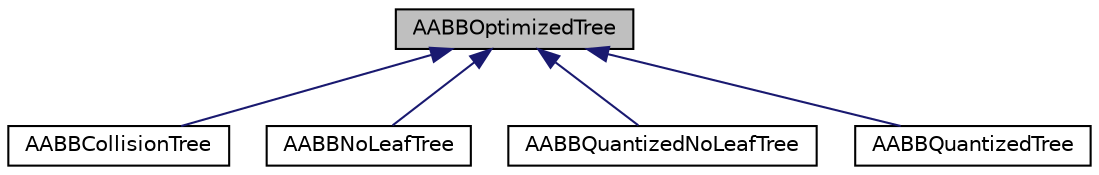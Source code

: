 digraph "AABBOptimizedTree"
{
  edge [fontname="Helvetica",fontsize="10",labelfontname="Helvetica",labelfontsize="10"];
  node [fontname="Helvetica",fontsize="10",shape=record];
  Node1 [label="AABBOptimizedTree",height=0.2,width=0.4,color="black", fillcolor="grey75", style="filled", fontcolor="black"];
  Node1 -> Node2 [dir="back",color="midnightblue",fontsize="10",style="solid",fontname="Helvetica"];
  Node2 [label="AABBCollisionTree",height=0.2,width=0.4,color="black", fillcolor="white", style="filled",URL="$class_a_a_b_b_collision_tree.html"];
  Node1 -> Node3 [dir="back",color="midnightblue",fontsize="10",style="solid",fontname="Helvetica"];
  Node3 [label="AABBNoLeafTree",height=0.2,width=0.4,color="black", fillcolor="white", style="filled",URL="$class_a_a_b_b_no_leaf_tree.html"];
  Node1 -> Node4 [dir="back",color="midnightblue",fontsize="10",style="solid",fontname="Helvetica"];
  Node4 [label="AABBQuantizedNoLeafTree",height=0.2,width=0.4,color="black", fillcolor="white", style="filled",URL="$class_a_a_b_b_quantized_no_leaf_tree.html"];
  Node1 -> Node5 [dir="back",color="midnightblue",fontsize="10",style="solid",fontname="Helvetica"];
  Node5 [label="AABBQuantizedTree",height=0.2,width=0.4,color="black", fillcolor="white", style="filled",URL="$class_a_a_b_b_quantized_tree.html"];
}
